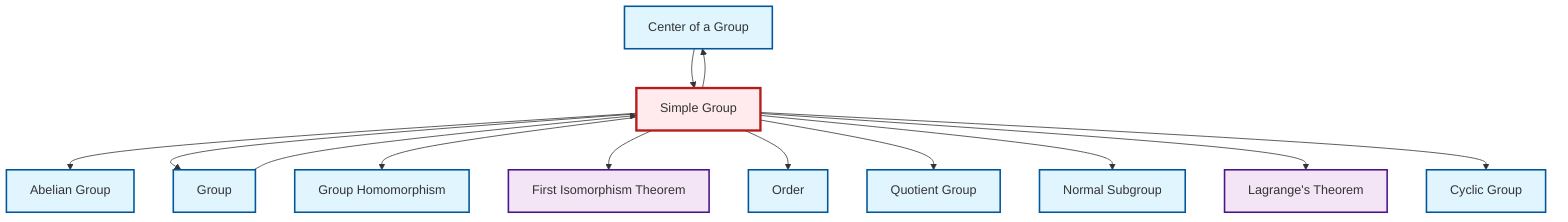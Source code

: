graph TD
    classDef definition fill:#e1f5fe,stroke:#01579b,stroke-width:2px
    classDef theorem fill:#f3e5f5,stroke:#4a148c,stroke-width:2px
    classDef axiom fill:#fff3e0,stroke:#e65100,stroke-width:2px
    classDef example fill:#e8f5e9,stroke:#1b5e20,stroke-width:2px
    classDef current fill:#ffebee,stroke:#b71c1c,stroke-width:3px
    def-normal-subgroup["Normal Subgroup"]:::definition
    def-center-of-group["Center of a Group"]:::definition
    def-order["Order"]:::definition
    def-homomorphism["Group Homomorphism"]:::definition
    def-abelian-group["Abelian Group"]:::definition
    thm-first-isomorphism["First Isomorphism Theorem"]:::theorem
    thm-lagrange["Lagrange's Theorem"]:::theorem
    def-simple-group["Simple Group"]:::definition
    def-cyclic-group["Cyclic Group"]:::definition
    def-group["Group"]:::definition
    def-quotient-group["Quotient Group"]:::definition
    def-simple-group --> def-abelian-group
    def-simple-group --> def-center-of-group
    def-simple-group --> def-group
    def-simple-group --> def-homomorphism
    def-simple-group --> thm-first-isomorphism
    def-simple-group --> def-order
    def-group --> def-simple-group
    def-center-of-group --> def-simple-group
    def-simple-group --> def-quotient-group
    def-simple-group --> def-normal-subgroup
    def-simple-group --> thm-lagrange
    def-simple-group --> def-cyclic-group
    class def-simple-group current